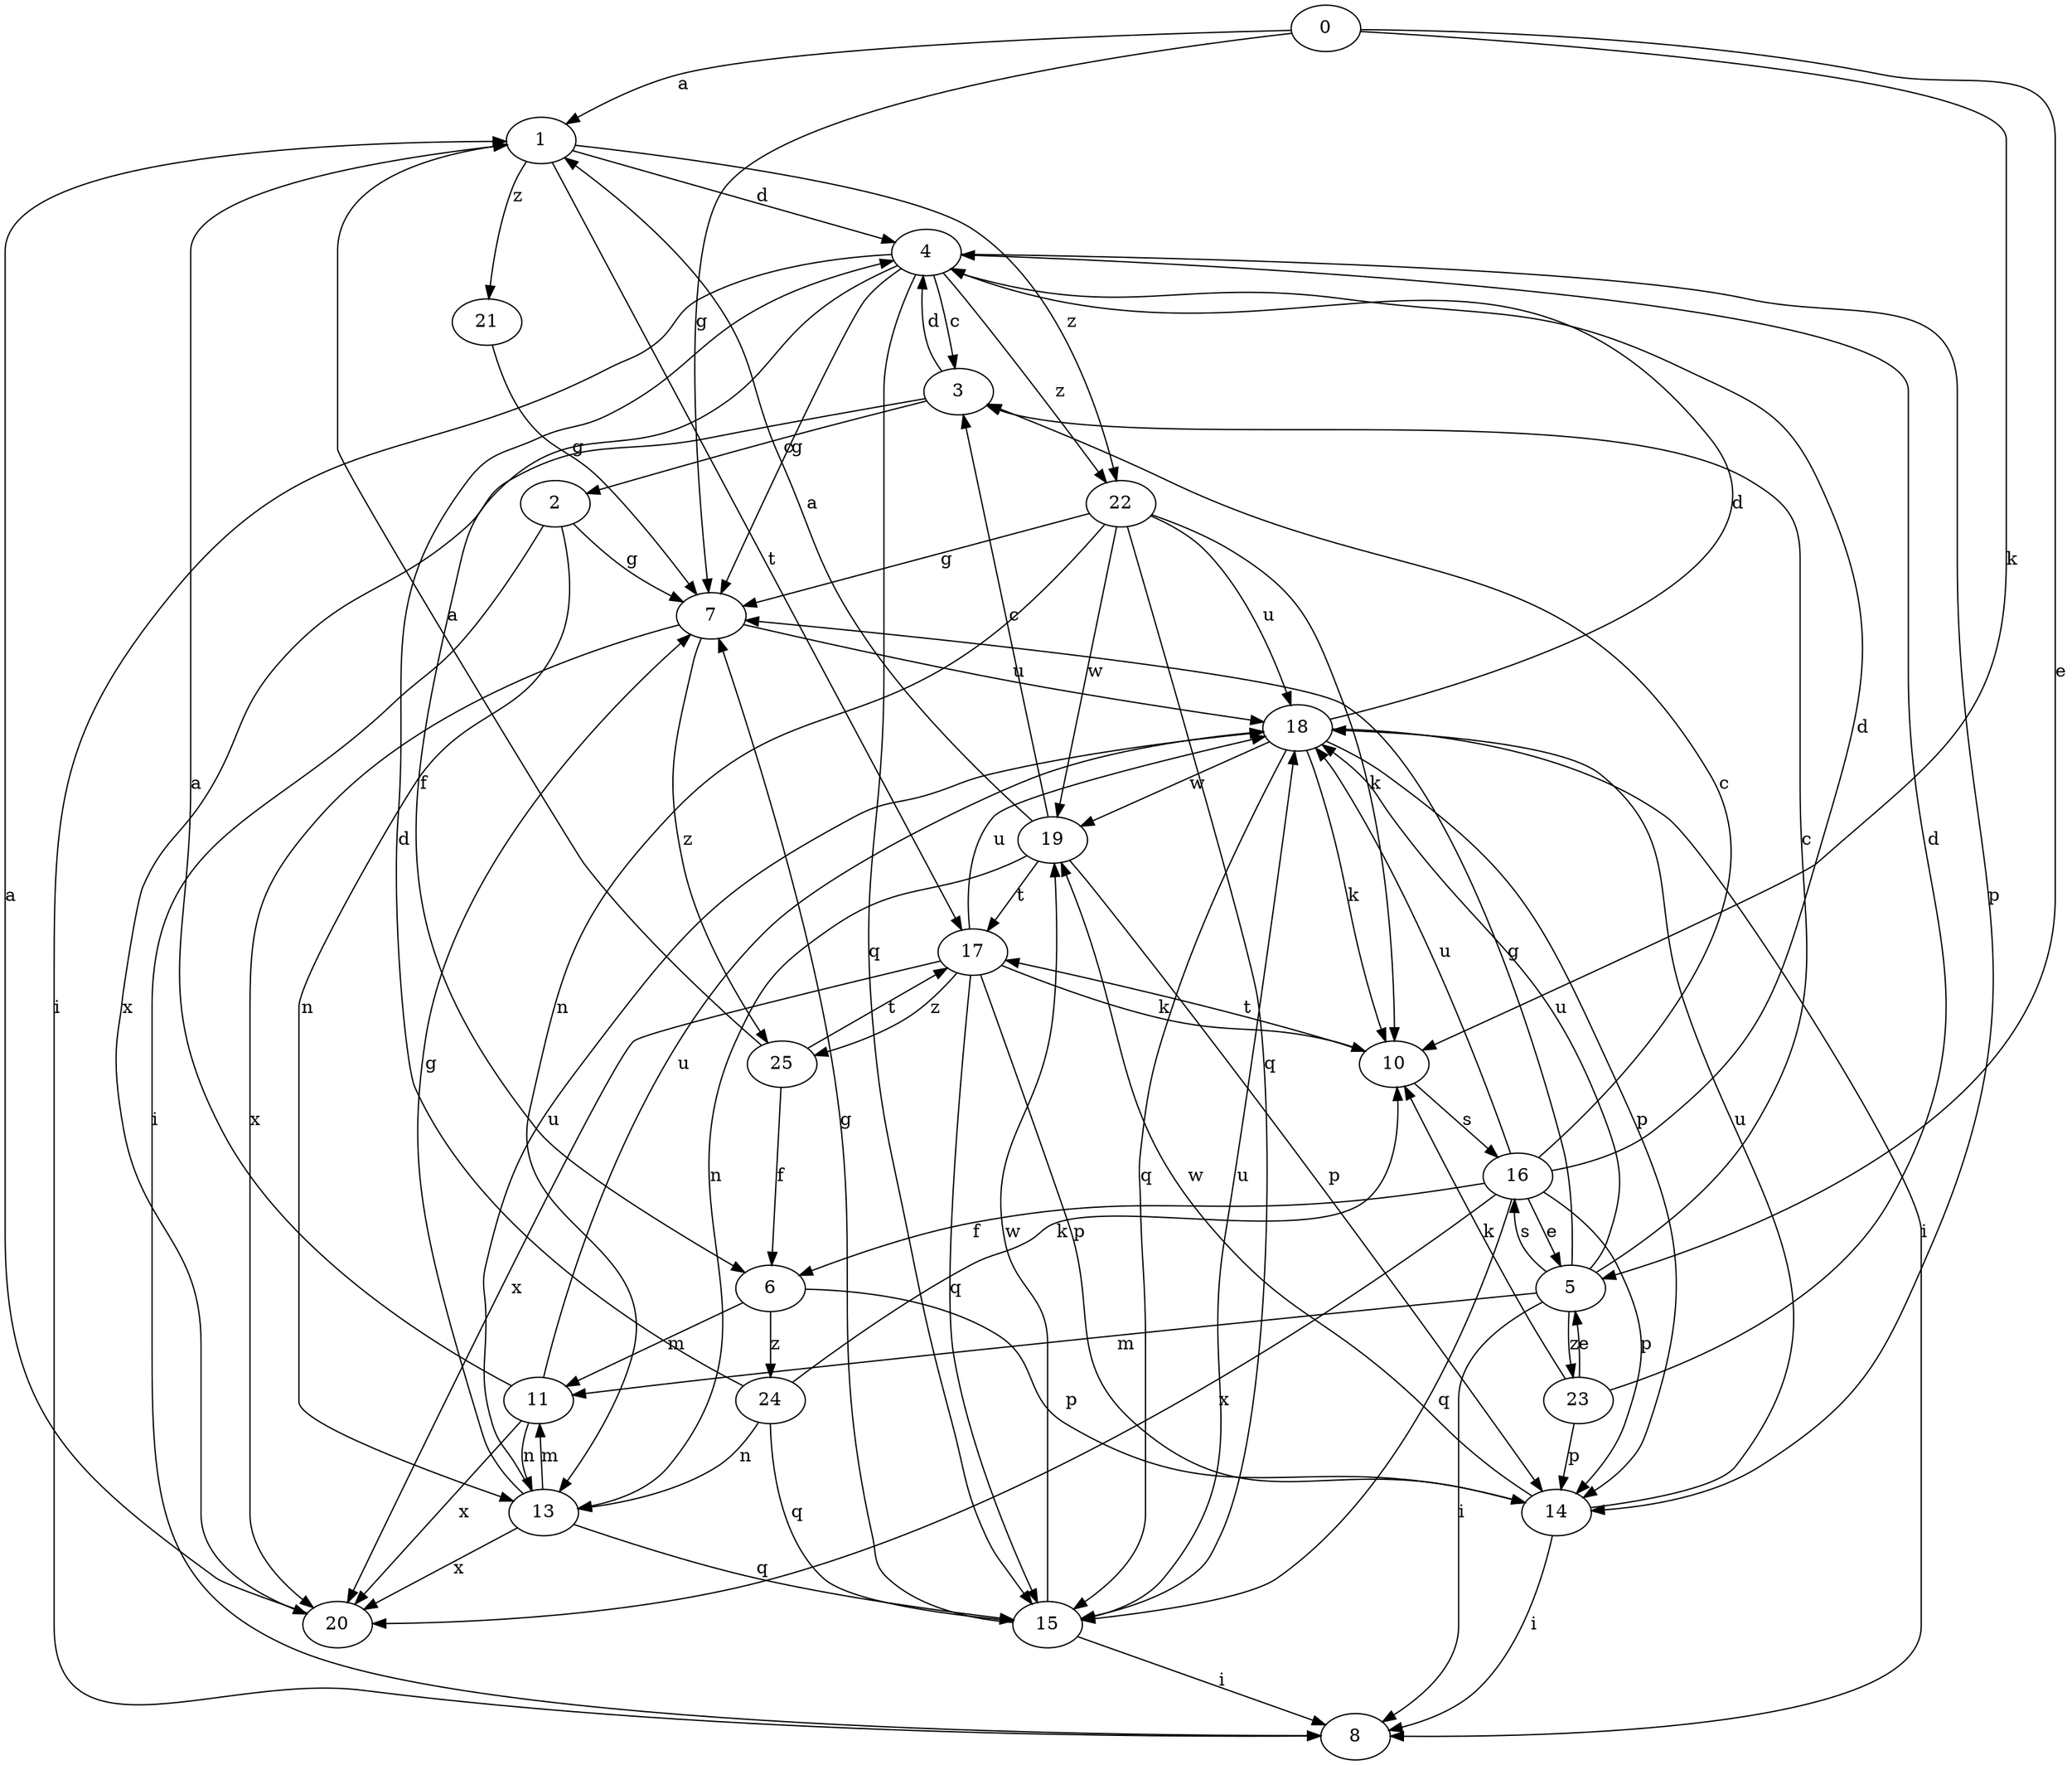 strict digraph  {
0;
1;
2;
3;
4;
5;
6;
7;
8;
10;
11;
13;
14;
15;
16;
17;
18;
19;
20;
21;
22;
23;
24;
25;
0 -> 1  [label=a];
0 -> 5  [label=e];
0 -> 7  [label=g];
0 -> 10  [label=k];
1 -> 4  [label=d];
1 -> 17  [label=t];
1 -> 21  [label=z];
1 -> 22  [label=z];
2 -> 7  [label=g];
2 -> 8  [label=i];
2 -> 13  [label=n];
3 -> 2  [label=c];
3 -> 4  [label=d];
3 -> 20  [label=x];
4 -> 3  [label=c];
4 -> 6  [label=f];
4 -> 7  [label=g];
4 -> 8  [label=i];
4 -> 14  [label=p];
4 -> 15  [label=q];
4 -> 22  [label=z];
5 -> 3  [label=c];
5 -> 7  [label=g];
5 -> 8  [label=i];
5 -> 11  [label=m];
5 -> 16  [label=s];
5 -> 18  [label=u];
5 -> 23  [label=z];
6 -> 11  [label=m];
6 -> 14  [label=p];
6 -> 24  [label=z];
7 -> 18  [label=u];
7 -> 20  [label=x];
7 -> 25  [label=z];
10 -> 16  [label=s];
10 -> 17  [label=t];
11 -> 1  [label=a];
11 -> 13  [label=n];
11 -> 18  [label=u];
11 -> 20  [label=x];
13 -> 7  [label=g];
13 -> 11  [label=m];
13 -> 15  [label=q];
13 -> 18  [label=u];
13 -> 20  [label=x];
14 -> 8  [label=i];
14 -> 18  [label=u];
14 -> 19  [label=w];
15 -> 7  [label=g];
15 -> 8  [label=i];
15 -> 18  [label=u];
15 -> 19  [label=w];
16 -> 3  [label=c];
16 -> 4  [label=d];
16 -> 5  [label=e];
16 -> 6  [label=f];
16 -> 14  [label=p];
16 -> 15  [label=q];
16 -> 18  [label=u];
16 -> 20  [label=x];
17 -> 10  [label=k];
17 -> 14  [label=p];
17 -> 15  [label=q];
17 -> 18  [label=u];
17 -> 20  [label=x];
17 -> 25  [label=z];
18 -> 4  [label=d];
18 -> 8  [label=i];
18 -> 10  [label=k];
18 -> 14  [label=p];
18 -> 15  [label=q];
18 -> 19  [label=w];
19 -> 1  [label=a];
19 -> 3  [label=c];
19 -> 13  [label=n];
19 -> 14  [label=p];
19 -> 17  [label=t];
20 -> 1  [label=a];
21 -> 7  [label=g];
22 -> 7  [label=g];
22 -> 10  [label=k];
22 -> 13  [label=n];
22 -> 15  [label=q];
22 -> 18  [label=u];
22 -> 19  [label=w];
23 -> 4  [label=d];
23 -> 5  [label=e];
23 -> 10  [label=k];
23 -> 14  [label=p];
24 -> 4  [label=d];
24 -> 10  [label=k];
24 -> 13  [label=n];
24 -> 15  [label=q];
25 -> 1  [label=a];
25 -> 6  [label=f];
25 -> 17  [label=t];
}
